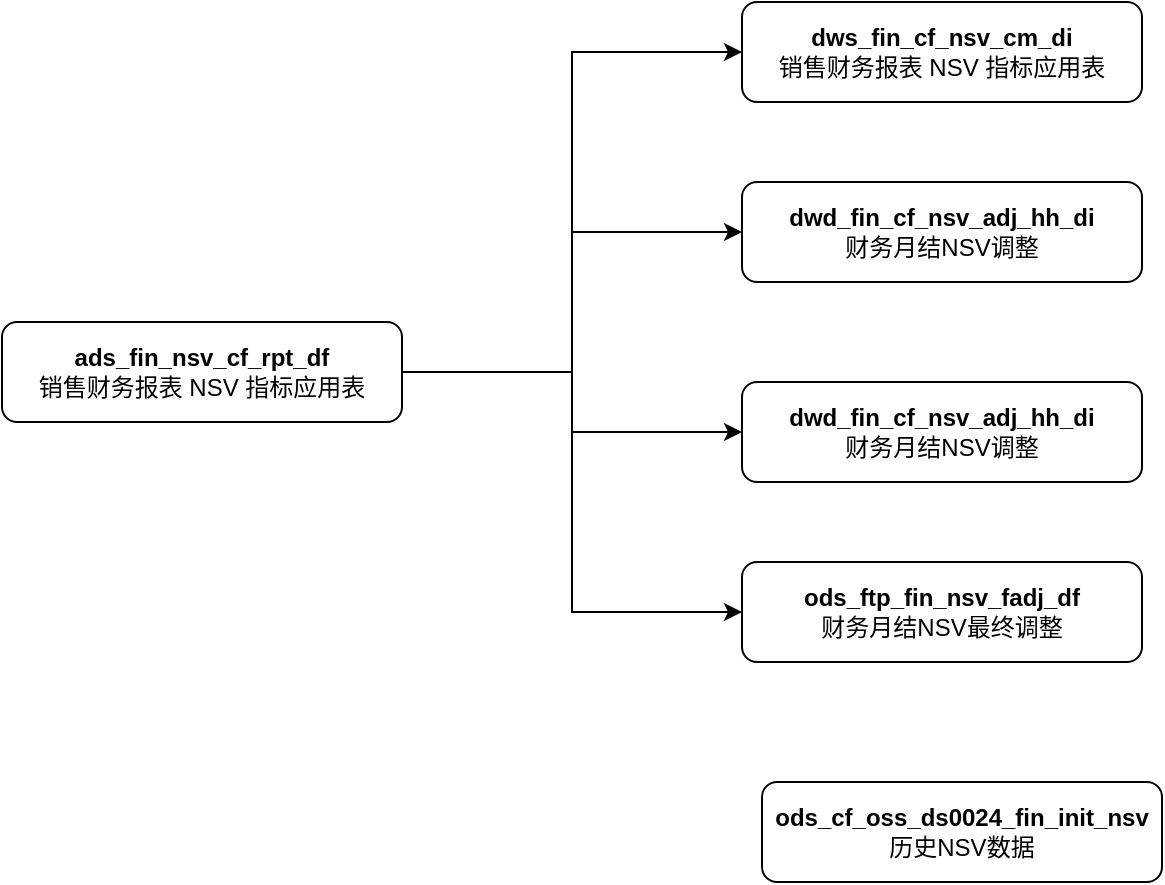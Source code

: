 <mxfile version="26.0.14">
  <diagram name="第 1 页" id="yCVcIyTOCZYH85aR5Unp">
    <mxGraphModel dx="1290" dy="1821" grid="1" gridSize="10" guides="1" tooltips="1" connect="1" arrows="1" fold="1" page="1" pageScale="1" pageWidth="827" pageHeight="1169" math="0" shadow="0">
      <root>
        <mxCell id="0" />
        <mxCell id="1" parent="0" />
        <mxCell id="vKk18pt4J6vw0Ihyzol6-3" style="edgeStyle=orthogonalEdgeStyle;rounded=0;orthogonalLoop=1;jettySize=auto;html=1;entryX=0;entryY=0.5;entryDx=0;entryDy=0;" edge="1" parent="1" source="tR0_oq1lKLPy9Ii8GGcT-2" target="RX08VAxo57eMM2NK6fA--1">
          <mxGeometry relative="1" as="geometry" />
        </mxCell>
        <mxCell id="vKk18pt4J6vw0Ihyzol6-4" style="edgeStyle=orthogonalEdgeStyle;rounded=0;orthogonalLoop=1;jettySize=auto;html=1;entryX=0;entryY=0.5;entryDx=0;entryDy=0;" edge="1" parent="1" source="tR0_oq1lKLPy9Ii8GGcT-2" target="RX08VAxo57eMM2NK6fA--2">
          <mxGeometry relative="1" as="geometry" />
        </mxCell>
        <mxCell id="vKk18pt4J6vw0Ihyzol6-5" style="edgeStyle=orthogonalEdgeStyle;rounded=0;orthogonalLoop=1;jettySize=auto;html=1;entryX=0;entryY=0.5;entryDx=0;entryDy=0;" edge="1" parent="1" source="tR0_oq1lKLPy9Ii8GGcT-2" target="RX08VAxo57eMM2NK6fA--3">
          <mxGeometry relative="1" as="geometry" />
        </mxCell>
        <mxCell id="vKk18pt4J6vw0Ihyzol6-6" style="edgeStyle=orthogonalEdgeStyle;rounded=0;orthogonalLoop=1;jettySize=auto;html=1;entryX=0;entryY=0.5;entryDx=0;entryDy=0;" edge="1" parent="1" source="tR0_oq1lKLPy9Ii8GGcT-2" target="vKk18pt4J6vw0Ihyzol6-1">
          <mxGeometry relative="1" as="geometry" />
        </mxCell>
        <mxCell id="tR0_oq1lKLPy9Ii8GGcT-2" value="&lt;b&gt;ads_fin_nsv_cf_rpt_df&lt;/b&gt;&lt;div&gt;销售财务报表 NSV 指标应用表&lt;/div&gt;" style="rounded=1;whiteSpace=wrap;html=1;" parent="1" vertex="1">
          <mxGeometry x="10" y="130" width="200" height="50" as="geometry" />
        </mxCell>
        <mxCell id="RX08VAxo57eMM2NK6fA--1" value="&lt;b&gt;dws_fin_cf_nsv_cm_di&lt;/b&gt;&lt;br&gt;&lt;div&gt;销售财务报表 NSV 指标应用表&lt;/div&gt;" style="rounded=1;whiteSpace=wrap;html=1;" parent="1" vertex="1">
          <mxGeometry x="380" y="-30" width="200" height="50" as="geometry" />
        </mxCell>
        <mxCell id="RX08VAxo57eMM2NK6fA--2" value="&lt;b&gt;dwd_fin_cf_nsv_adj_hh_di&lt;/b&gt;&lt;br&gt;&lt;div&gt;财务月结NSV调整&lt;/div&gt;" style="rounded=1;whiteSpace=wrap;html=1;" parent="1" vertex="1">
          <mxGeometry x="380" y="60" width="200" height="50" as="geometry" />
        </mxCell>
        <mxCell id="RX08VAxo57eMM2NK6fA--3" value="&lt;b&gt;dwd_fin_cf_nsv_adj_hh_di&lt;/b&gt;&lt;br&gt;&lt;div&gt;财务月结NSV调整&lt;/div&gt;" style="rounded=1;whiteSpace=wrap;html=1;" parent="1" vertex="1">
          <mxGeometry x="380" y="160" width="200" height="50" as="geometry" />
        </mxCell>
        <mxCell id="vKk18pt4J6vw0Ihyzol6-1" value="&lt;b&gt;ods_ftp_fin_nsv_fadj_df&lt;/b&gt;&lt;br&gt;&lt;div&gt;财务月结NSV最终调整&lt;/div&gt;" style="rounded=1;whiteSpace=wrap;html=1;" vertex="1" parent="1">
          <mxGeometry x="380" y="250" width="200" height="50" as="geometry" />
        </mxCell>
        <mxCell id="vKk18pt4J6vw0Ihyzol6-2" value="&lt;b&gt;ods_cf_oss_ds0024_fin_init_nsv&lt;/b&gt;&lt;br&gt;&lt;div&gt;历史NSV数据&lt;/div&gt;" style="rounded=1;whiteSpace=wrap;html=1;" vertex="1" parent="1">
          <mxGeometry x="390" y="360" width="200" height="50" as="geometry" />
        </mxCell>
      </root>
    </mxGraphModel>
  </diagram>
</mxfile>
